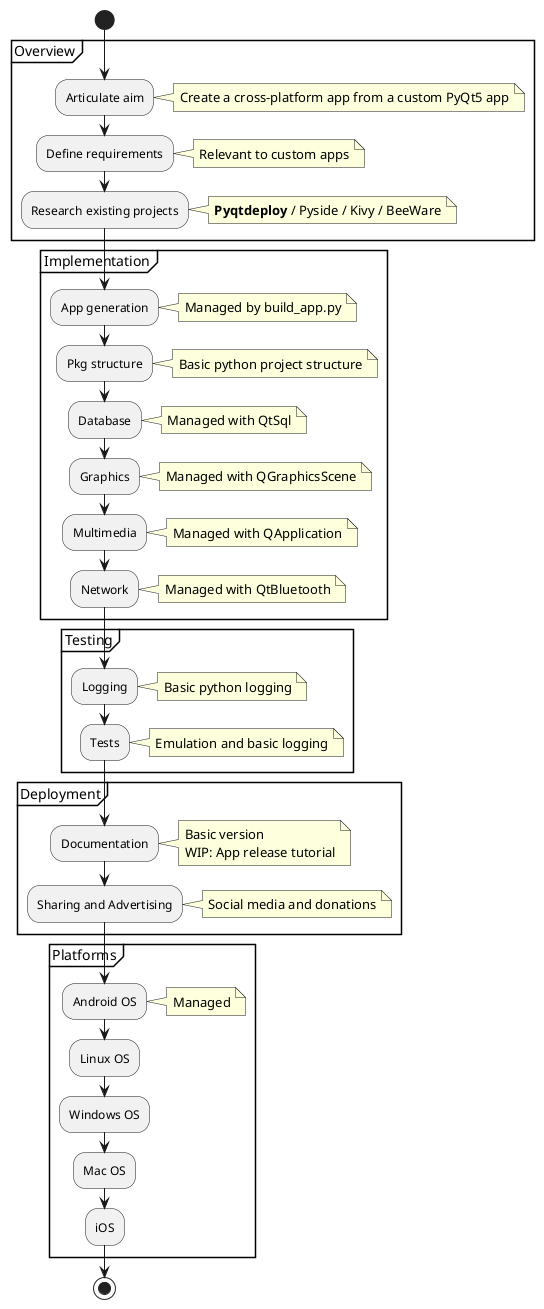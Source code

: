 @startuml
start
partition Overview {
    :Articulate aim;
    note right
        Create a cross-platform app from a custom PyQt5 app
    end note
    :Define requirements;
    note right
      Relevant to custom apps
    end note
    :Research existing projects;
    note right
        **Pyqtdeploy** / Pyside / Kivy / BeeWare
    end note
}
partition Implementation {
    :App generation;
    note right
      Managed by build_app.py
    end note
    :Pkg structure;
    note right
      Basic python project structure
    end note
    :Database;
    note right
      Managed with QtSql
    end note
    :Graphics;
    note right
      Managed with QGraphicsScene
    end note
    :Multimedia;
    note right
      Managed with QApplication
    end note
    :Network;
    note right
      Managed with QtBluetooth
    end note
}
partition Testing {
    :Logging;
    note right
      Basic python logging
    end note
    :Tests;
    note right
      Emulation and basic logging
     end note
}
partition Deployment {
    :Documentation;
    note right
      Basic version
      WIP: App release tutorial
    end note
    :Sharing and Advertising;
    note right
      Social media and donations
    end note
}
partition Platforms {
    :Android OS;
    note right
      Managed
    end note
    :Linux OS;
    :Windows OS;
    :Mac OS;
    :iOS;
}
stop
@enduml
